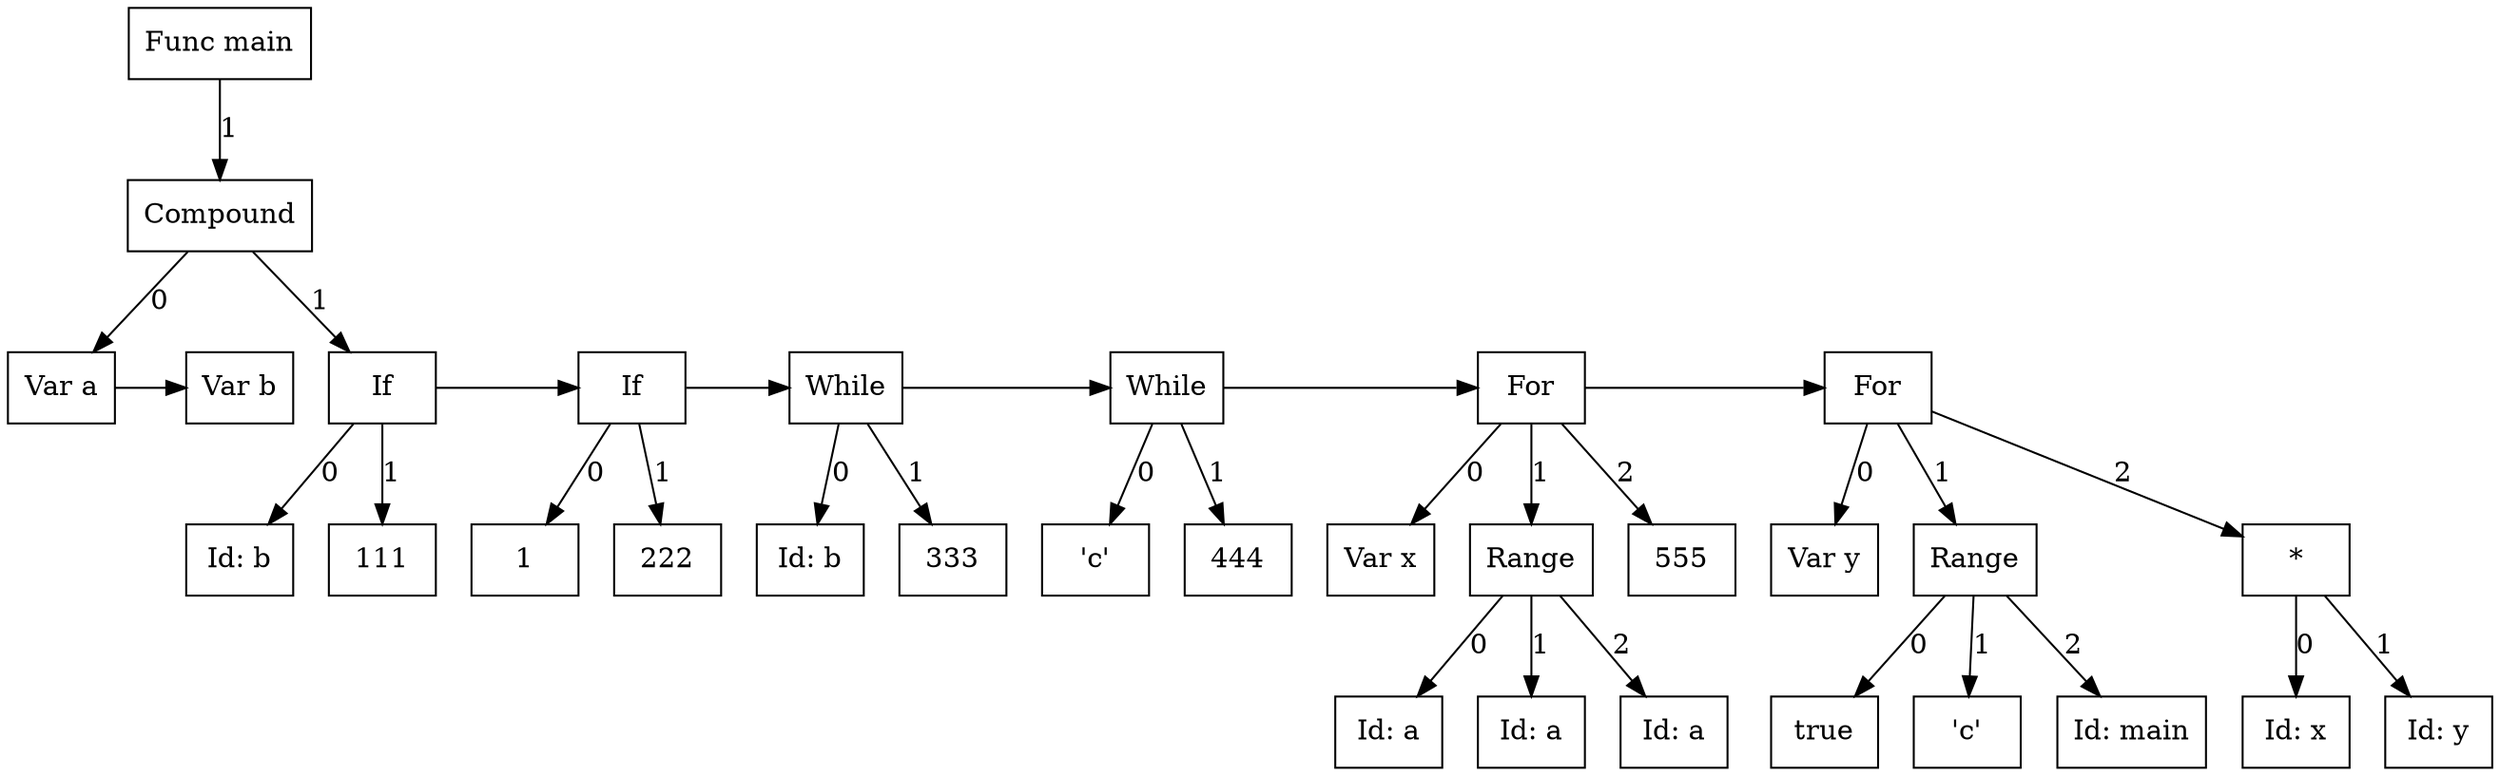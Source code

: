 digraph G {
node31 [label="Func main"; shape=box];
subgraph childNames_31 {
rankdir="LR"; rank="same"; ordering=out
node30 [label="Compound"; shape=box];
}

subgraph childPtrs_31 {
rankdir="TB";
node31 -> node30 [label="1"];
}

subgraph childNames_30 {
rankdir="LR"; rank="same"; ordering=out
node0 [label="Var a"; shape=box];
node4 [label="If"; shape=box];
}

subgraph childPtrs_30 {
rankdir="TB";
node30 -> node0 [label="0"];
node30 -> node4 [label="1"];
}

subgraph SibNames_0 {
rankdir="LR"; rank="same";
node0 [label="Var a"; shape=box];
node1 [label="Var b"; shape=box];
}

subgraph SibPtrs_0 {
rankdir="LR";
node0 -> node1;
}

subgraph childNames_4 {
rankdir="LR"; rank="same"; ordering=out
node2 [label="Id: b"; shape=box];
node3 [label="111"; shape=box];
}

subgraph childPtrs_4 {
rankdir="TB";
node4 -> node2 [label="0"];
node4 -> node3 [label="1"];
}

subgraph SibNames_4 {
rankdir="LR"; rank="same";
node4 [label="If"; shape=box];
node7 [label="If"; shape=box];
node10 [label="While"; shape=box];
node13 [label="While"; shape=box];
node19 [label="For"; shape=box];
node28 [label="For"; shape=box];
}

subgraph SibPtrs_4 {
rankdir="LR";
node4 -> node7;
node7 -> node10;
node10 -> node13;
node13 -> node19;
node19 -> node28;
}

subgraph childNames_7 {
rankdir="LR"; rank="same"; ordering=out
node5 [label="1"; shape=box];
node6 [label="222"; shape=box];
}

subgraph childPtrs_7 {
rankdir="TB";
node7 -> node5 [label="0"];
node7 -> node6 [label="1"];
}

subgraph childNames_10 {
rankdir="LR"; rank="same"; ordering=out
node8 [label="Id: b"; shape=box];
node9 [label="333"; shape=box];
}

subgraph childPtrs_10 {
rankdir="TB";
node10 -> node8 [label="0"];
node10 -> node9 [label="1"];
}

subgraph childNames_13 {
rankdir="LR"; rank="same"; ordering=out
node11 [label="'c'"; shape=box];
node12 [label="444"; shape=box];
}

subgraph childPtrs_13 {
rankdir="TB";
node13 -> node11 [label="0"];
node13 -> node12 [label="1"];
}

subgraph childNames_19 {
rankdir="LR"; rank="same"; ordering=out
node20 [label="Var x"; shape=box];
node17 [label="Range"; shape=box];
node18 [label="555"; shape=box];
}

subgraph childPtrs_19 {
rankdir="TB";
node19 -> node20 [label="0"];
node19 -> node17 [label="1"];
node19 -> node18 [label="2"];
}

subgraph childNames_17 {
rankdir="LR"; rank="same"; ordering=out
node14 [label="Id: a"; shape=box];
node15 [label="Id: a"; shape=box];
node16 [label="Id: a"; shape=box];
}

subgraph childPtrs_17 {
rankdir="TB";
node17 -> node14 [label="0"];
node17 -> node15 [label="1"];
node17 -> node16 [label="2"];
}

subgraph childNames_28 {
rankdir="LR"; rank="same"; ordering=out
node29 [label="Var y"; shape=box];
node24 [label="Range"; shape=box];
node27 [label="*"; shape=box];
}

subgraph childPtrs_28 {
rankdir="TB";
node28 -> node29 [label="0"];
node28 -> node24 [label="1"];
node28 -> node27 [label="2"];
}

subgraph childNames_24 {
rankdir="LR"; rank="same"; ordering=out
node21 [label="true"; shape=box];
node22 [label="'c'"; shape=box];
node23 [label="Id: main"; shape=box];
}

subgraph childPtrs_24 {
rankdir="TB";
node24 -> node21 [label="0"];
node24 -> node22 [label="1"];
node24 -> node23 [label="2"];
}

subgraph childNames_27 {
rankdir="LR"; rank="same"; ordering=out
node25 [label="Id: x"; shape=box];
node26 [label="Id: y"; shape=box];
}

subgraph childPtrs_27 {
rankdir="TB";
node27 -> node25 [label="0"];
node27 -> node26 [label="1"];
}

}
